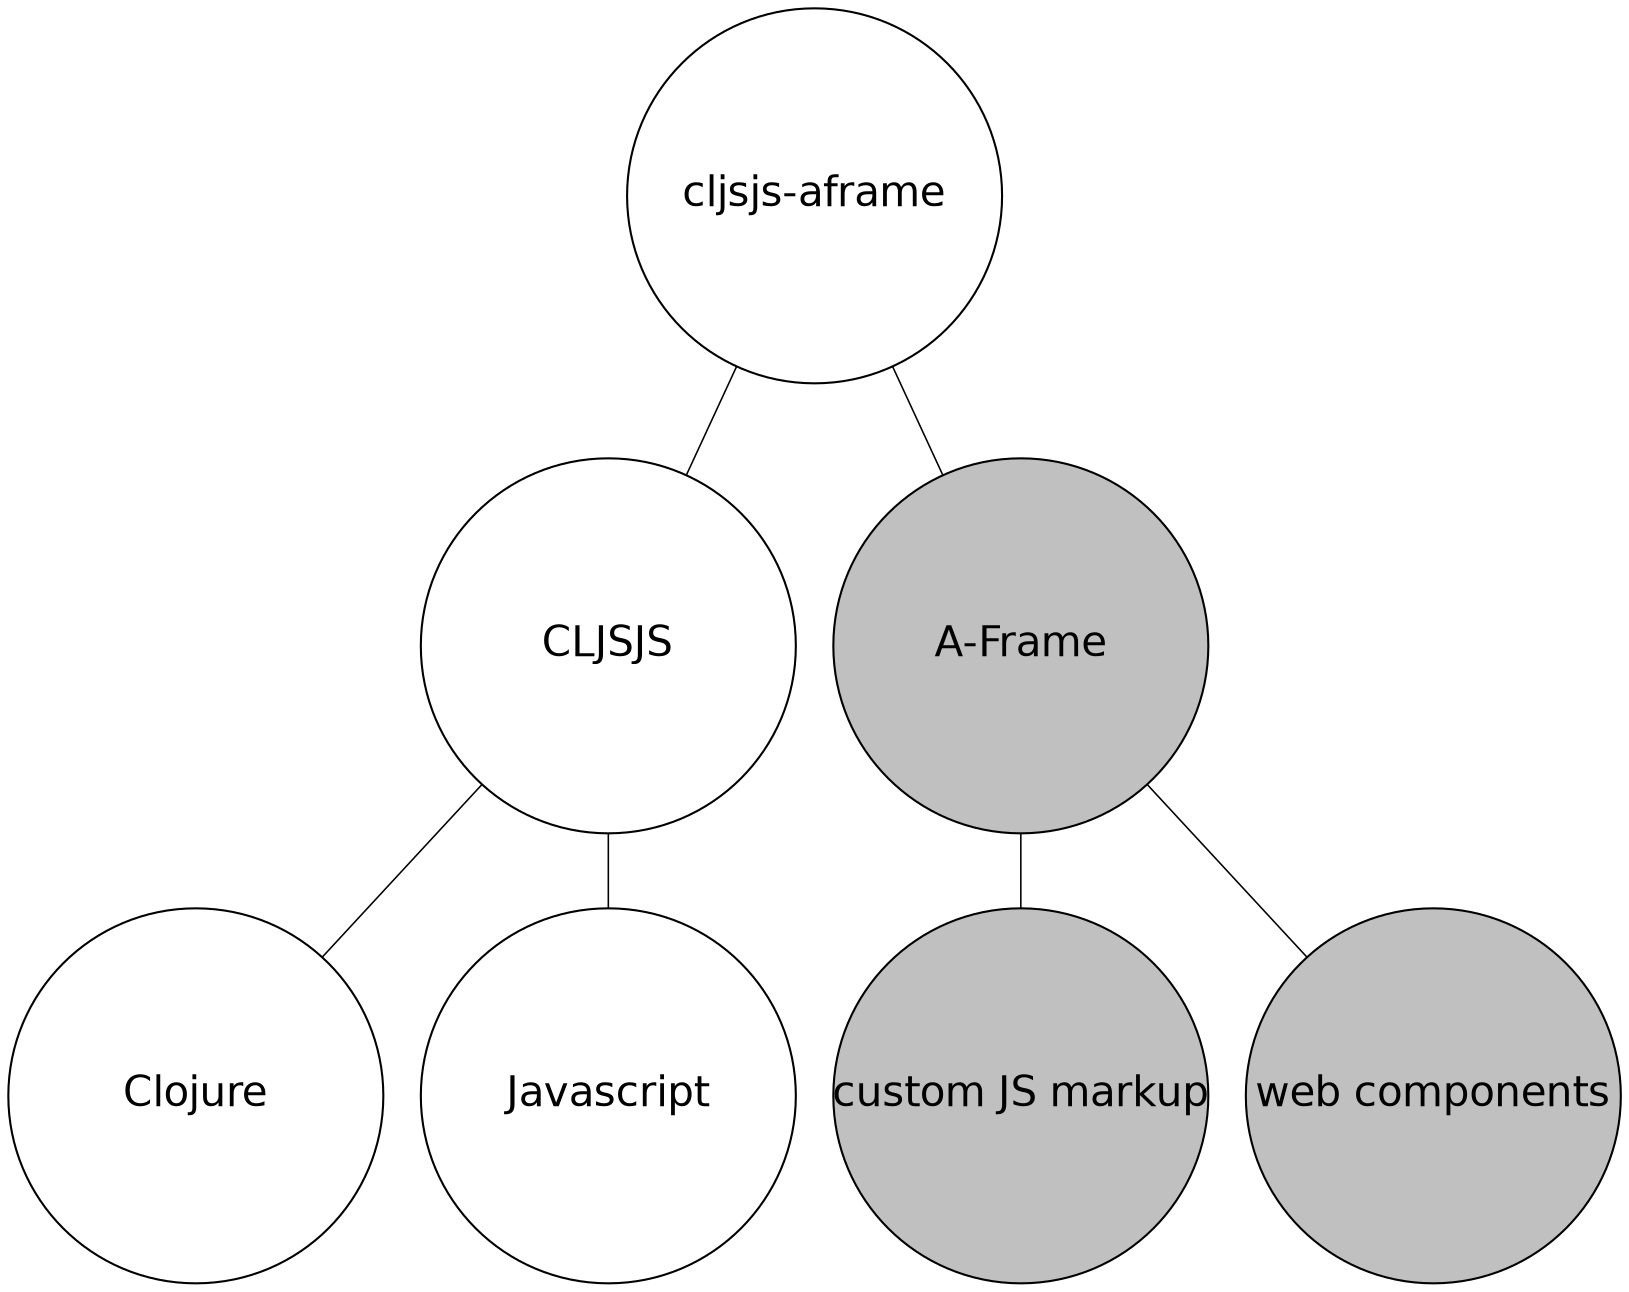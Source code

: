 graph g {
    bgcolor=transparent # RGBA (with alpha)
        splines=true # use splines for edges, if needed to avoid overlap
        overlap=scale # (try to) stretch everything if edges overlap

        node [shape=circle,
                fixedsize=true,
                 width=2.5, # relative to the underlying coordinate grid?
                 color="black", # node border color (X11 or HTML colors)
                 fillcolor=white, # node fill color (X11 or HTML colors)
                 style="filled,solid",
                 fontcolor=black, # text color (X11 or HTML colors)
                     fontname="helvetica",
                     fontsize=20]

                 edge [ penwidth=0.75, color=black ]

                 // root
                 root [label="cljsjs-aframe"]
                 // right tree
                 // l2
                 cljsjs [label="CLJSJS"]
                 // l3
                 clojure [label="Clojure"]
                 js [label="Javascript"]

                 // left tree
                 // l2
                 aframe [label="A-Frame",
                    fillcolor=gray]
                 // l3
                 components [label="custom JS markup",
                    fillcolor=gray]

                 webcomponents [label="web components",
                    fillcolor=gray]



                 root -- cljsjs
                 cljsjs -- clojure
                 cljsjs -- js

                 root -- aframe
                 aframe -- components
                 aframe -- webcomponents
}

/* graph G { */
/*     bgcolor="#ffffff00"; */
/*     "cljsjs-aframe" -> CLJSJS; */
/*     CLJSJS -> Clojure; */
/*     CLJSJS -> Javascript; */
/*     "cljsjs-aframe" -> "A-Frame"; */
/*     "A-Frame" -> "custom HTML markup"; */
/*     "A-Frame" -> "web components"; */
/* } */


/* graph G { */
/*     bgcolor="#ffffff00"; */
/*     "cljsjs-aframe" -> CLJSJS; */
/*     CLJSJS -> Clojure; */
/*     CLJSJS -> Javascript; */
/*     "cljsjs-aframe" -> "A-Frame"; */
/*     "A-Frame" -> "custom HTML markup"; */
/*     "A-Frame" -> "web components"; */
/* } */
